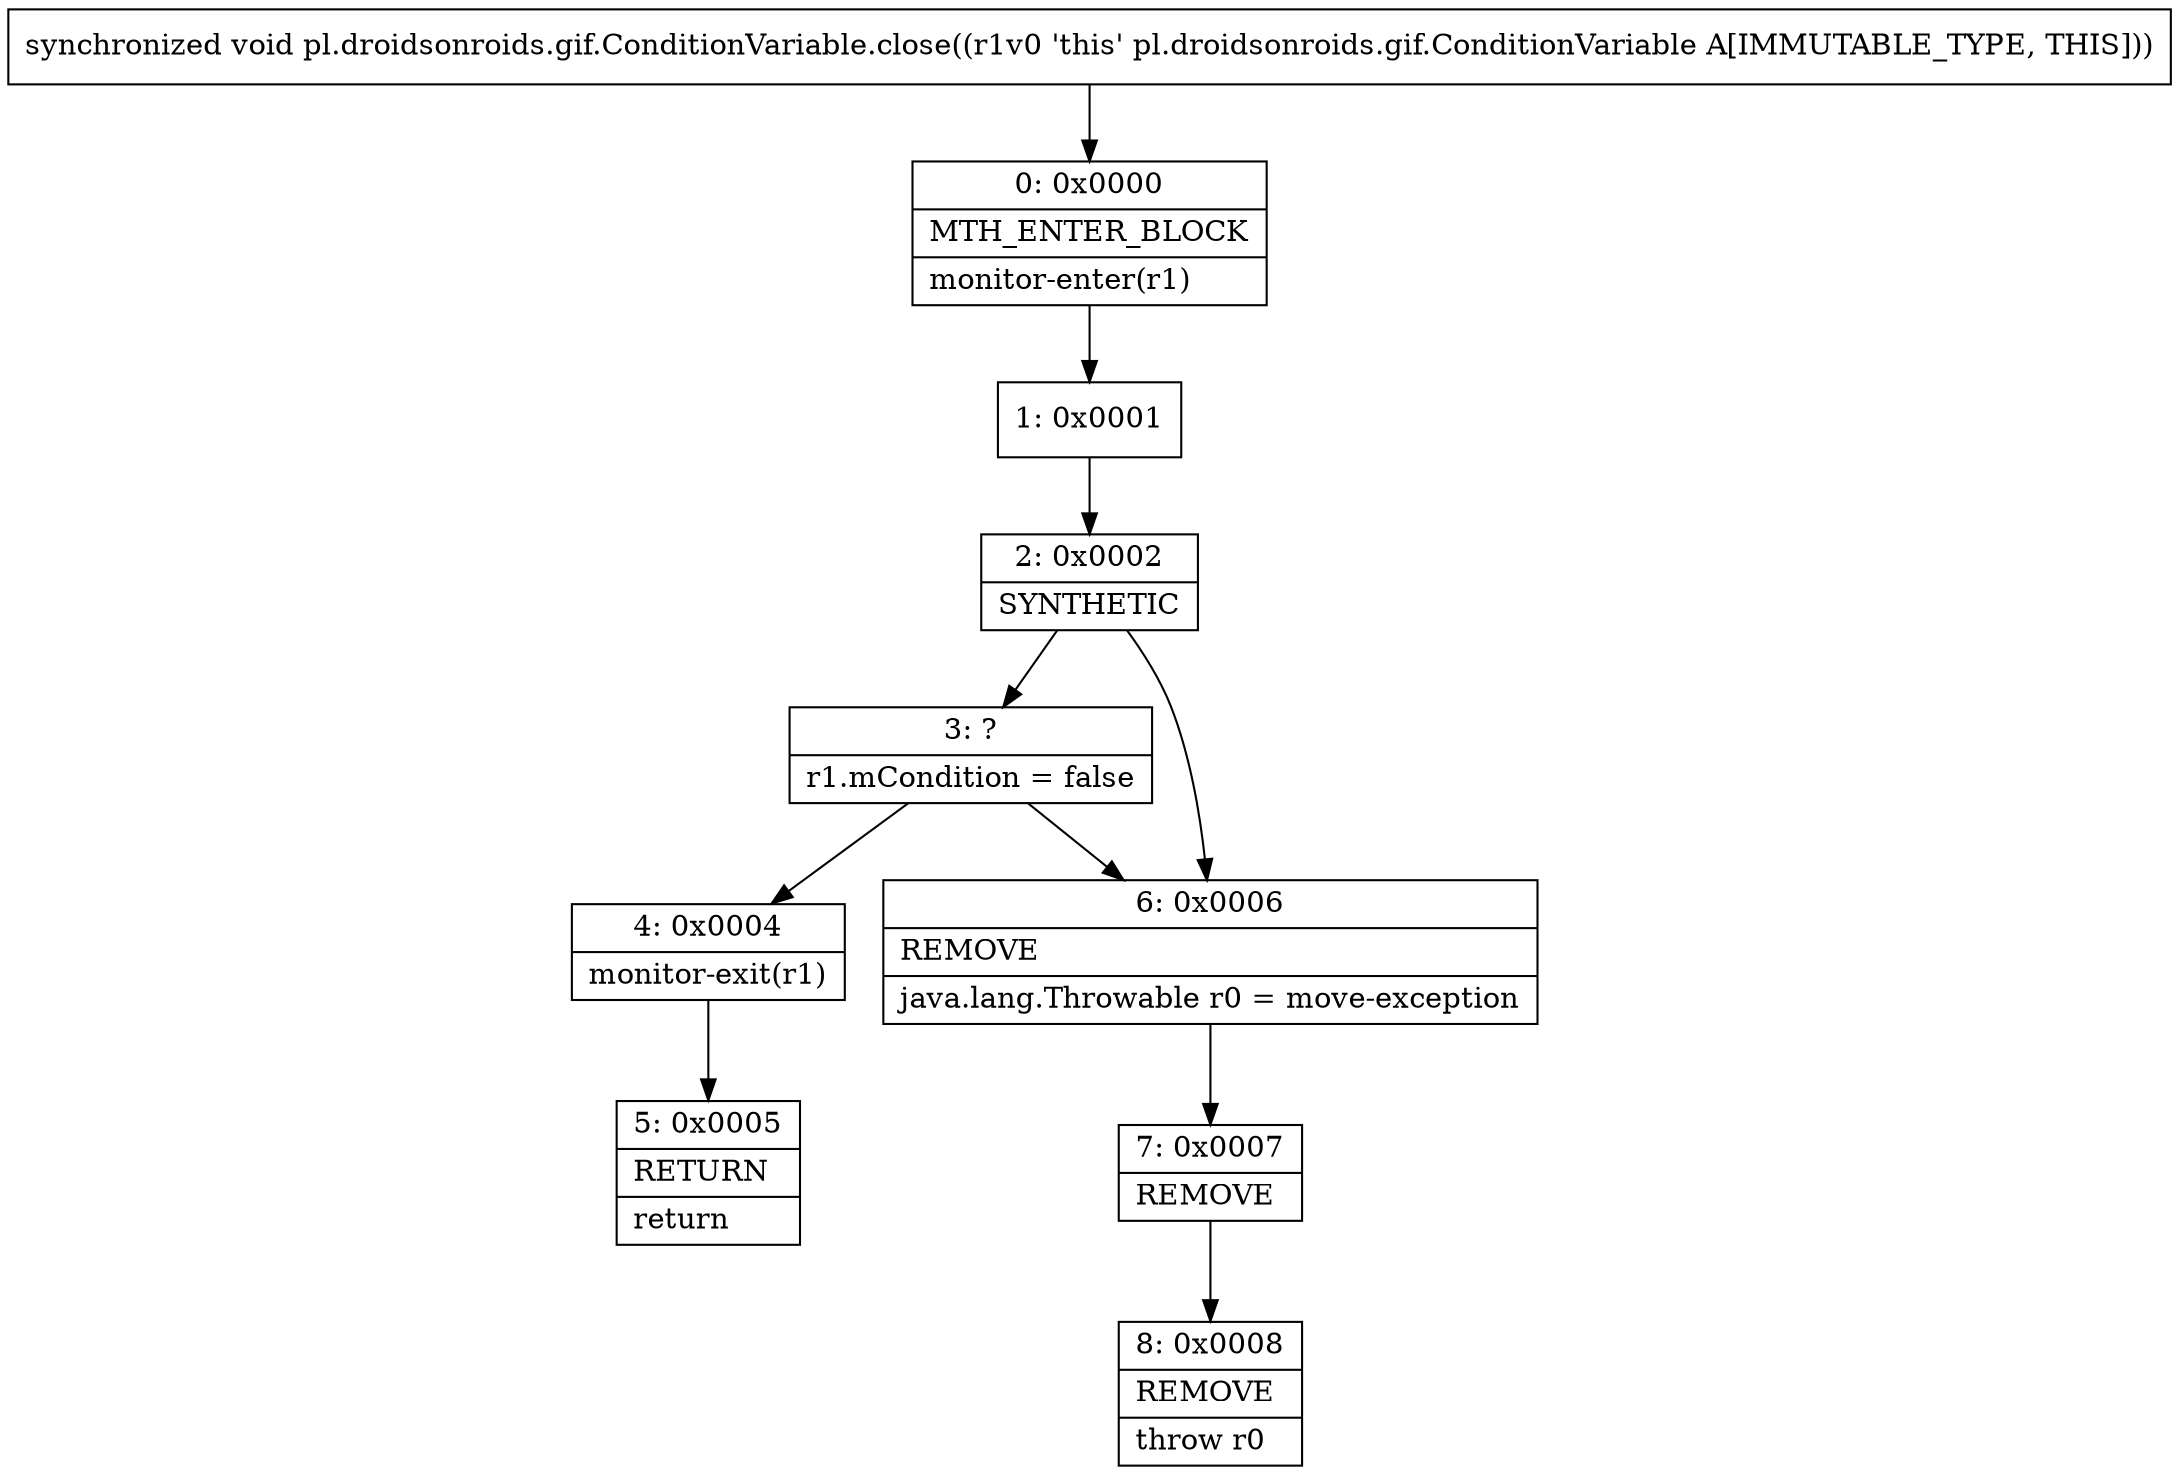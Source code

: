 digraph "CFG forpl.droidsonroids.gif.ConditionVariable.close()V" {
Node_0 [shape=record,label="{0\:\ 0x0000|MTH_ENTER_BLOCK\l|monitor\-enter(r1)\l}"];
Node_1 [shape=record,label="{1\:\ 0x0001}"];
Node_2 [shape=record,label="{2\:\ 0x0002|SYNTHETIC\l}"];
Node_3 [shape=record,label="{3\:\ ?|r1.mCondition = false\l}"];
Node_4 [shape=record,label="{4\:\ 0x0004|monitor\-exit(r1)\l}"];
Node_5 [shape=record,label="{5\:\ 0x0005|RETURN\l|return\l}"];
Node_6 [shape=record,label="{6\:\ 0x0006|REMOVE\l|java.lang.Throwable r0 = move\-exception\l}"];
Node_7 [shape=record,label="{7\:\ 0x0007|REMOVE\l}"];
Node_8 [shape=record,label="{8\:\ 0x0008|REMOVE\l|throw r0\l}"];
MethodNode[shape=record,label="{synchronized void pl.droidsonroids.gif.ConditionVariable.close((r1v0 'this' pl.droidsonroids.gif.ConditionVariable A[IMMUTABLE_TYPE, THIS])) }"];
MethodNode -> Node_0;
Node_0 -> Node_1;
Node_1 -> Node_2;
Node_2 -> Node_3;
Node_2 -> Node_6;
Node_3 -> Node_4;
Node_3 -> Node_6;
Node_4 -> Node_5;
Node_6 -> Node_7;
Node_7 -> Node_8;
}

